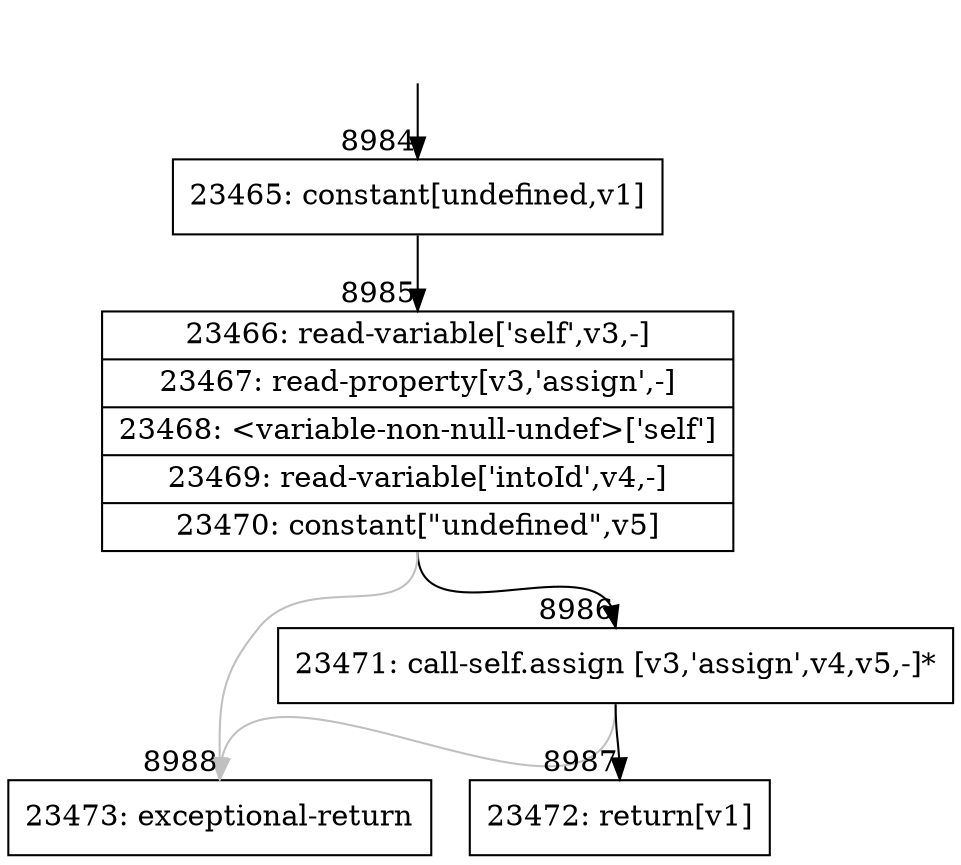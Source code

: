 digraph {
rankdir="TD"
BB_entry663[shape=none,label=""];
BB_entry663 -> BB8984 [tailport=s, headport=n, headlabel="    8984"]
BB8984 [shape=record label="{23465: constant[undefined,v1]}" ] 
BB8984 -> BB8985 [tailport=s, headport=n, headlabel="      8985"]
BB8985 [shape=record label="{23466: read-variable['self',v3,-]|23467: read-property[v3,'assign',-]|23468: \<variable-non-null-undef\>['self']|23469: read-variable['intoId',v4,-]|23470: constant[\"undefined\",v5]}" ] 
BB8985 -> BB8986 [tailport=s, headport=n, headlabel="      8986"]
BB8985 -> BB8988 [tailport=s, headport=n, color=gray, headlabel="      8988"]
BB8986 [shape=record label="{23471: call-self.assign [v3,'assign',v4,v5,-]*}" ] 
BB8986 -> BB8987 [tailport=s, headport=n, headlabel="      8987"]
BB8986 -> BB8988 [tailport=s, headport=n, color=gray]
BB8987 [shape=record label="{23472: return[v1]}" ] 
BB8988 [shape=record label="{23473: exceptional-return}" ] 
//#$~ 13369
}
